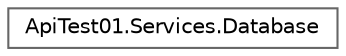 digraph "Graphe hiérarchique des classes"
{
 // LATEX_PDF_SIZE
  bgcolor="transparent";
  edge [fontname=Helvetica,fontsize=10,labelfontname=Helvetica,labelfontsize=10];
  node [fontname=Helvetica,fontsize=10,shape=box,height=0.2,width=0.4];
  rankdir="LR";
  Node0 [id="Node000000",label="ApiTest01.Services.Database",height=0.2,width=0.4,color="grey40", fillcolor="white", style="filled",URL="$class_api_test01_1_1_services_1_1_database.html",tooltip="The database."];
}
